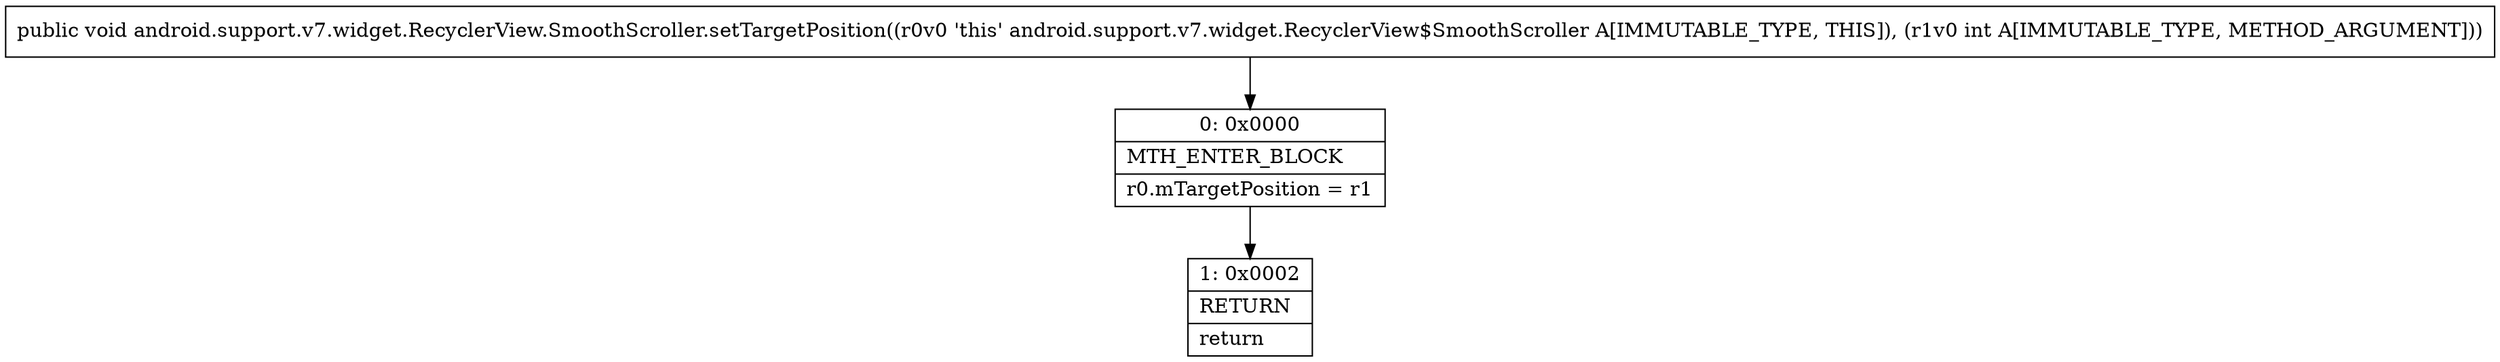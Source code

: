 digraph "CFG forandroid.support.v7.widget.RecyclerView.SmoothScroller.setTargetPosition(I)V" {
Node_0 [shape=record,label="{0\:\ 0x0000|MTH_ENTER_BLOCK\l|r0.mTargetPosition = r1\l}"];
Node_1 [shape=record,label="{1\:\ 0x0002|RETURN\l|return\l}"];
MethodNode[shape=record,label="{public void android.support.v7.widget.RecyclerView.SmoothScroller.setTargetPosition((r0v0 'this' android.support.v7.widget.RecyclerView$SmoothScroller A[IMMUTABLE_TYPE, THIS]), (r1v0 int A[IMMUTABLE_TYPE, METHOD_ARGUMENT])) }"];
MethodNode -> Node_0;
Node_0 -> Node_1;
}

